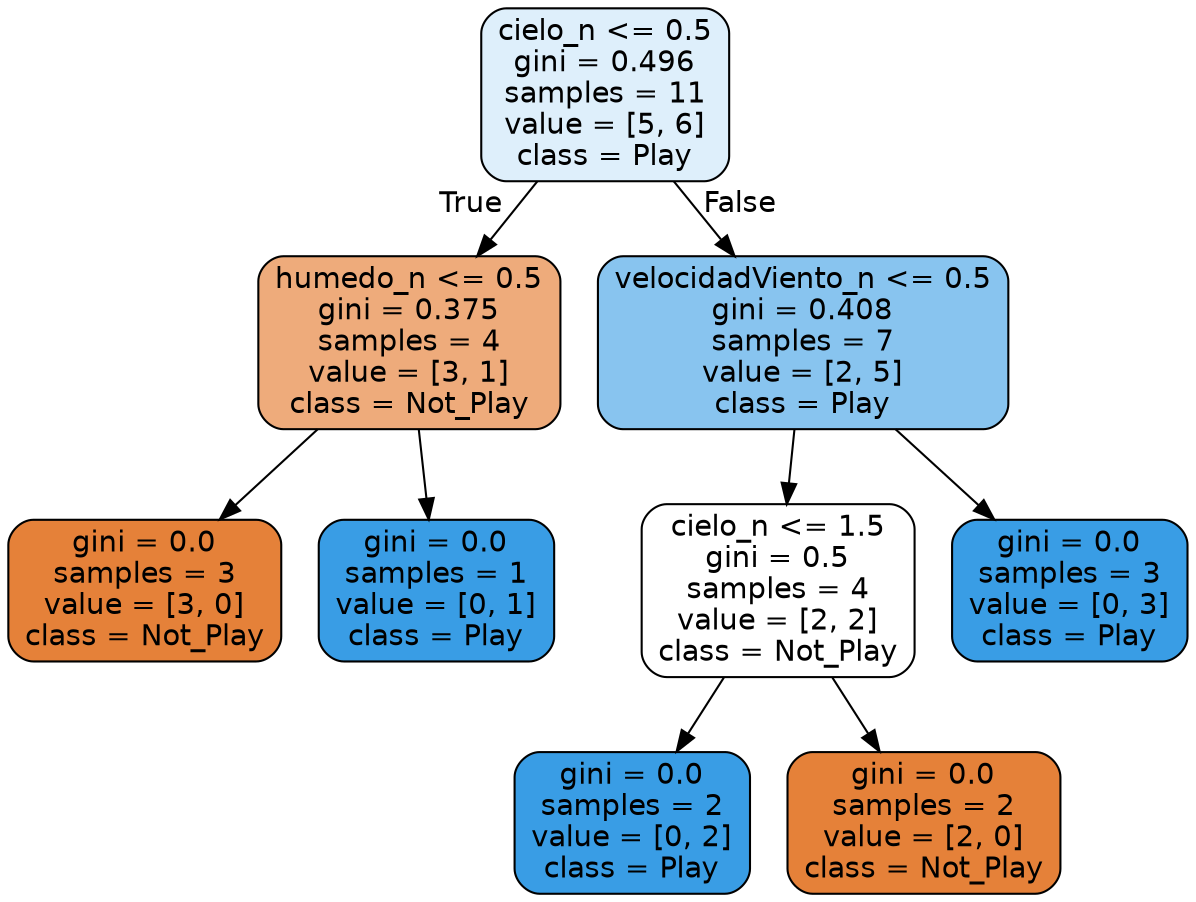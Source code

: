 digraph Tree {
node [shape=box, style="filled, rounded", color="black", fontname=helvetica] ;
edge [fontname=helvetica] ;
0 [label="cielo_n <= 0.5\ngini = 0.496\nsamples = 11\nvalue = [5, 6]\nclass = Play", fillcolor="#deeffb"] ;
1 [label="humedo_n <= 0.5\ngini = 0.375\nsamples = 4\nvalue = [3, 1]\nclass = Not_Play", fillcolor="#eeab7b"] ;
0 -> 1 [labeldistance=2.5, labelangle=45, headlabel="True"] ;
2 [label="gini = 0.0\nsamples = 3\nvalue = [3, 0]\nclass = Not_Play", fillcolor="#e58139"] ;
1 -> 2 ;
3 [label="gini = 0.0\nsamples = 1\nvalue = [0, 1]\nclass = Play", fillcolor="#399de5"] ;
1 -> 3 ;
4 [label="velocidadViento_n <= 0.5\ngini = 0.408\nsamples = 7\nvalue = [2, 5]\nclass = Play", fillcolor="#88c4ef"] ;
0 -> 4 [labeldistance=2.5, labelangle=-45, headlabel="False"] ;
5 [label="cielo_n <= 1.5\ngini = 0.5\nsamples = 4\nvalue = [2, 2]\nclass = Not_Play", fillcolor="#ffffff"] ;
4 -> 5 ;
6 [label="gini = 0.0\nsamples = 2\nvalue = [0, 2]\nclass = Play", fillcolor="#399de5"] ;
5 -> 6 ;
7 [label="gini = 0.0\nsamples = 2\nvalue = [2, 0]\nclass = Not_Play", fillcolor="#e58139"] ;
5 -> 7 ;
8 [label="gini = 0.0\nsamples = 3\nvalue = [0, 3]\nclass = Play", fillcolor="#399de5"] ;
4 -> 8 ;
}
